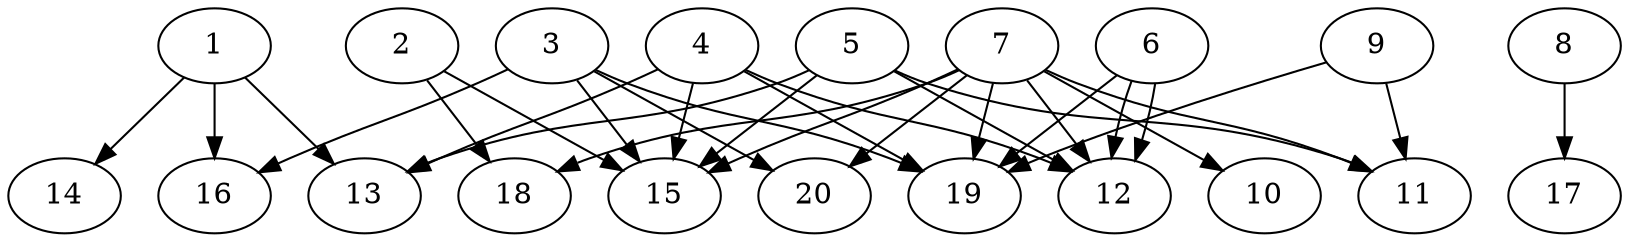 // DAG automatically generated by daggen at Wed Jul 24 21:26:16 2019
// ./daggen --dot -n 20 --ccr 0.4 --fat 0.8 --regular 0.5 --density 0.5 --mindata 5242880 --maxdata 52428800 
digraph G {
  1 [size="128576000", alpha="0.06", expect_size="51430400"] 
  1 -> 13 [size ="51430400"]
  1 -> 14 [size ="51430400"]
  1 -> 16 [size ="51430400"]
  2 [size="125788160", alpha="0.11", expect_size="50315264"] 
  2 -> 15 [size ="50315264"]
  2 -> 18 [size ="50315264"]
  3 [size="47175680", alpha="0.04", expect_size="18870272"] 
  3 -> 15 [size ="18870272"]
  3 -> 16 [size ="18870272"]
  3 -> 19 [size ="18870272"]
  3 -> 20 [size ="18870272"]
  4 [size="106045440", alpha="0.07", expect_size="42418176"] 
  4 -> 12 [size ="42418176"]
  4 -> 13 [size ="42418176"]
  4 -> 15 [size ="42418176"]
  4 -> 19 [size ="42418176"]
  5 [size="55019520", alpha="0.14", expect_size="22007808"] 
  5 -> 11 [size ="22007808"]
  5 -> 12 [size ="22007808"]
  5 -> 13 [size ="22007808"]
  5 -> 15 [size ="22007808"]
  6 [size="118753280", alpha="0.12", expect_size="47501312"] 
  6 -> 12 [size ="47501312"]
  6 -> 12 [size ="47501312"]
  6 -> 19 [size ="47501312"]
  7 [size="34557440", alpha="0.14", expect_size="13822976"] 
  7 -> 10 [size ="13822976"]
  7 -> 11 [size ="13822976"]
  7 -> 12 [size ="13822976"]
  7 -> 15 [size ="13822976"]
  7 -> 18 [size ="13822976"]
  7 -> 19 [size ="13822976"]
  7 -> 20 [size ="13822976"]
  8 [size="37591040", alpha="0.19", expect_size="15036416"] 
  8 -> 17 [size ="15036416"]
  9 [size="25984000", alpha="0.07", expect_size="10393600"] 
  9 -> 11 [size ="10393600"]
  9 -> 19 [size ="10393600"]
  10 [size="51427840", alpha="0.16", expect_size="20571136"] 
  11 [size="47534080", alpha="0.18", expect_size="19013632"] 
  12 [size="85178880", alpha="0.02", expect_size="34071552"] 
  13 [size="31398400", alpha="0.18", expect_size="12559360"] 
  14 [size="52103680", alpha="0.19", expect_size="20841472"] 
  15 [size="93862400", alpha="0.17", expect_size="37544960"] 
  16 [size="57093120", alpha="0.04", expect_size="22837248"] 
  17 [size="130337280", alpha="0.17", expect_size="52134912"] 
  18 [size="93281280", alpha="0.13", expect_size="37312512"] 
  19 [size="86100480", alpha="0.03", expect_size="34440192"] 
  20 [size="128010240", alpha="0.20", expect_size="51204096"] 
}
